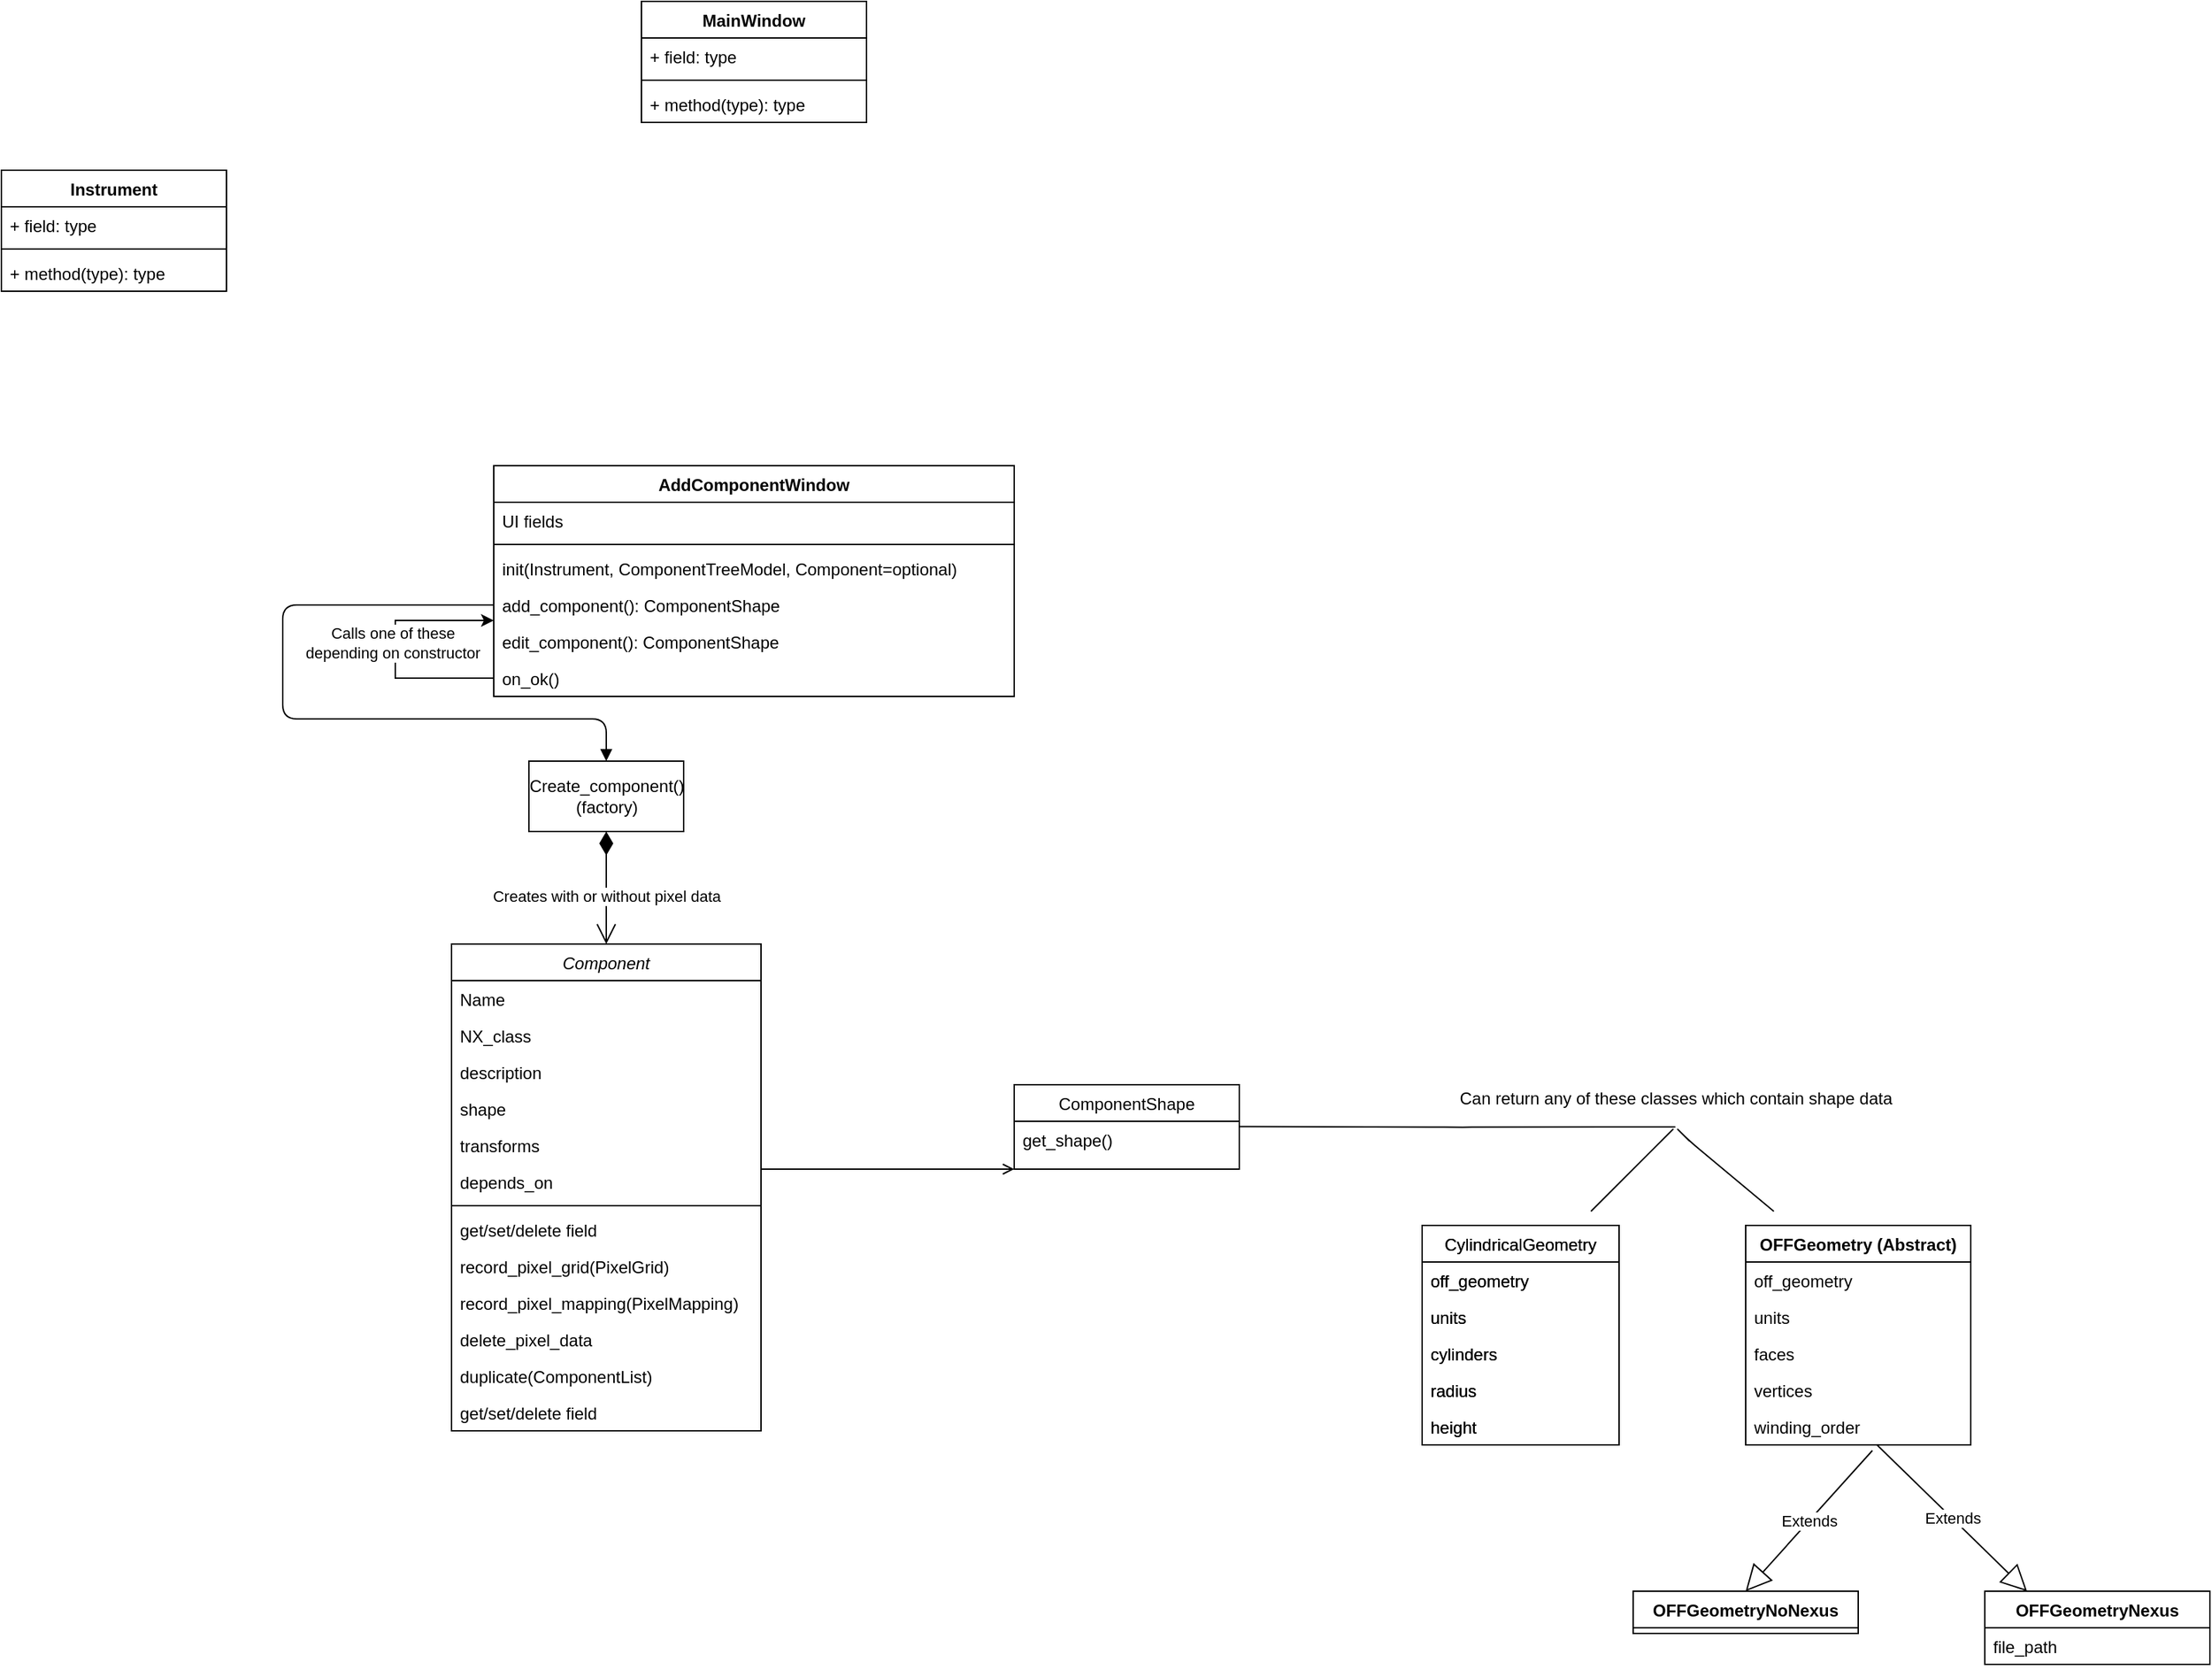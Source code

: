 <mxfile version="12.9.13" type="github">
  <diagram id="C5RBs43oDa-KdzZeNtuy" name="Page-1">
    <mxGraphModel dx="2298" dy="1978" grid="1" gridSize="10" guides="1" tooltips="1" connect="1" arrows="1" fold="1" page="1" pageScale="1" pageWidth="827" pageHeight="1169" math="0" shadow="0">
      <root>
        <mxCell id="WIyWlLk6GJQsqaUBKTNV-0" />
        <mxCell id="WIyWlLk6GJQsqaUBKTNV-1" parent="WIyWlLk6GJQsqaUBKTNV-0" />
        <mxCell id="zkfFHV4jXpPFQw0GAbJ--26" value="" style="endArrow=open;shadow=0;strokeWidth=1;strokeColor=#000000;rounded=0;endFill=1;edgeStyle=elbowEdgeStyle;elbow=vertical;" parent="WIyWlLk6GJQsqaUBKTNV-1" source="zkfFHV4jXpPFQw0GAbJ--0" target="zkfFHV4jXpPFQw0GAbJ--17" edge="1">
          <mxGeometry x="0.5" y="41" relative="1" as="geometry">
            <mxPoint x="380" y="192" as="sourcePoint" />
            <mxPoint x="540" y="192" as="targetPoint" />
            <mxPoint x="-40" y="32" as="offset" />
            <Array as="points">
              <mxPoint x="400" y="240" />
            </Array>
          </mxGeometry>
        </mxCell>
        <mxCell id="N5AuJJnAV4p9VSYSqfe--3" value="&lt;div&gt;Create_component()&lt;/div&gt;&lt;div&gt;(factory)&lt;br&gt;&lt;/div&gt;" style="html=1;" parent="WIyWlLk6GJQsqaUBKTNV-1" vertex="1">
          <mxGeometry x="245" width="110" height="50" as="geometry" />
        </mxCell>
        <mxCell id="N5AuJJnAV4p9VSYSqfe--9" value="" style="endArrow=open;html=1;endSize=12;startArrow=diamondThin;startSize=14;startFill=1;edgeStyle=orthogonalEdgeStyle;align=left;verticalAlign=bottom;exitX=0.5;exitY=1;exitDx=0;exitDy=0;" parent="WIyWlLk6GJQsqaUBKTNV-1" source="N5AuJJnAV4p9VSYSqfe--3" target="zkfFHV4jXpPFQw0GAbJ--0" edge="1">
          <mxGeometry x="-1" y="3" relative="1" as="geometry">
            <mxPoint x="330" y="510" as="sourcePoint" />
            <mxPoint x="490" y="510" as="targetPoint" />
          </mxGeometry>
        </mxCell>
        <mxCell id="N5AuJJnAV4p9VSYSqfe--10" value="Creates with or without pixel data" style="edgeLabel;html=1;align=center;verticalAlign=middle;resizable=0;points=[];" parent="N5AuJJnAV4p9VSYSqfe--9" vertex="1" connectable="0">
          <mxGeometry x="0.143" relative="1" as="geometry">
            <mxPoint as="offset" />
          </mxGeometry>
        </mxCell>
        <mxCell id="N5AuJJnAV4p9VSYSqfe--11" value="AddComponentWindow" style="swimlane;fontStyle=1;align=center;verticalAlign=top;childLayout=stackLayout;horizontal=1;startSize=26;horizontalStack=0;resizeParent=1;resizeParentMax=0;resizeLast=0;collapsible=1;marginBottom=0;" parent="WIyWlLk6GJQsqaUBKTNV-1" vertex="1">
          <mxGeometry x="220" y="-210" width="370" height="164" as="geometry" />
        </mxCell>
        <mxCell id="N5AuJJnAV4p9VSYSqfe--12" value="UI fields" style="text;strokeColor=none;fillColor=none;align=left;verticalAlign=top;spacingLeft=4;spacingRight=4;overflow=hidden;rotatable=0;points=[[0,0.5],[1,0.5]];portConstraint=eastwest;" parent="N5AuJJnAV4p9VSYSqfe--11" vertex="1">
          <mxGeometry y="26" width="370" height="26" as="geometry" />
        </mxCell>
        <mxCell id="N5AuJJnAV4p9VSYSqfe--13" value="" style="line;strokeWidth=1;fillColor=none;align=left;verticalAlign=middle;spacingTop=-1;spacingLeft=3;spacingRight=3;rotatable=0;labelPosition=right;points=[];portConstraint=eastwest;" parent="N5AuJJnAV4p9VSYSqfe--11" vertex="1">
          <mxGeometry y="52" width="370" height="8" as="geometry" />
        </mxCell>
        <mxCell id="N5AuJJnAV4p9VSYSqfe--16" value="init(Instrument, ComponentTreeModel, Component=optional)" style="text;strokeColor=none;fillColor=none;align=left;verticalAlign=top;spacingLeft=4;spacingRight=4;overflow=hidden;rotatable=0;points=[[0,0.5],[1,0.5]];portConstraint=eastwest;" parent="N5AuJJnAV4p9VSYSqfe--11" vertex="1">
          <mxGeometry y="60" width="370" height="26" as="geometry" />
        </mxCell>
        <mxCell id="N5AuJJnAV4p9VSYSqfe--14" value="add_component(): ComponentShape" style="text;strokeColor=none;fillColor=none;align=left;verticalAlign=top;spacingLeft=4;spacingRight=4;overflow=hidden;rotatable=0;points=[[0,0.5],[1,0.5]];portConstraint=eastwest;" parent="N5AuJJnAV4p9VSYSqfe--11" vertex="1">
          <mxGeometry y="86" width="370" height="26" as="geometry" />
        </mxCell>
        <mxCell id="N5AuJJnAV4p9VSYSqfe--15" value="edit_component(): ComponentShape" style="text;strokeColor=none;fillColor=none;align=left;verticalAlign=top;spacingLeft=4;spacingRight=4;overflow=hidden;rotatable=0;points=[[0,0.5],[1,0.5]];portConstraint=eastwest;" parent="N5AuJJnAV4p9VSYSqfe--11" vertex="1">
          <mxGeometry y="112" width="370" height="26" as="geometry" />
        </mxCell>
        <mxCell id="N5AuJJnAV4p9VSYSqfe--17" value="on_ok()" style="text;strokeColor=none;fillColor=none;align=left;verticalAlign=top;spacingLeft=4;spacingRight=4;overflow=hidden;rotatable=0;points=[[0,0.5],[1,0.5]];portConstraint=eastwest;" parent="N5AuJJnAV4p9VSYSqfe--11" vertex="1">
          <mxGeometry y="138" width="370" height="26" as="geometry" />
        </mxCell>
        <mxCell id="N5AuJJnAV4p9VSYSqfe--23" style="edgeStyle=orthogonalEdgeStyle;rounded=0;orthogonalLoop=1;jettySize=auto;html=1;exitX=0;exitY=0.5;exitDx=0;exitDy=0;entryX=0;entryY=0.923;entryDx=0;entryDy=0;entryPerimeter=0;" parent="N5AuJJnAV4p9VSYSqfe--11" source="N5AuJJnAV4p9VSYSqfe--17" target="N5AuJJnAV4p9VSYSqfe--14" edge="1">
          <mxGeometry relative="1" as="geometry">
            <mxPoint x="-10" y="110" as="targetPoint" />
            <Array as="points">
              <mxPoint y="151" />
              <mxPoint x="-70" y="151" />
              <mxPoint x="-70" y="110" />
            </Array>
          </mxGeometry>
        </mxCell>
        <mxCell id="N5AuJJnAV4p9VSYSqfe--25" value="&lt;div&gt;Calls one of these&lt;/div&gt;&lt;div&gt; depending on constructor&lt;/div&gt;" style="edgeLabel;html=1;align=center;verticalAlign=middle;resizable=0;points=[];" parent="N5AuJJnAV4p9VSYSqfe--23" vertex="1" connectable="0">
          <mxGeometry x="0.052" y="2" relative="1" as="geometry">
            <mxPoint as="offset" />
          </mxGeometry>
        </mxCell>
        <mxCell id="N5AuJJnAV4p9VSYSqfe--26" value="MainWindow" style="swimlane;fontStyle=1;align=center;verticalAlign=top;childLayout=stackLayout;horizontal=1;startSize=26;horizontalStack=0;resizeParent=1;resizeParentMax=0;resizeLast=0;collapsible=1;marginBottom=0;" parent="WIyWlLk6GJQsqaUBKTNV-1" vertex="1">
          <mxGeometry x="325" y="-540" width="160" height="86" as="geometry" />
        </mxCell>
        <mxCell id="N5AuJJnAV4p9VSYSqfe--27" value="+ field: type" style="text;strokeColor=none;fillColor=none;align=left;verticalAlign=top;spacingLeft=4;spacingRight=4;overflow=hidden;rotatable=0;points=[[0,0.5],[1,0.5]];portConstraint=eastwest;" parent="N5AuJJnAV4p9VSYSqfe--26" vertex="1">
          <mxGeometry y="26" width="160" height="26" as="geometry" />
        </mxCell>
        <mxCell id="N5AuJJnAV4p9VSYSqfe--28" value="" style="line;strokeWidth=1;fillColor=none;align=left;verticalAlign=middle;spacingTop=-1;spacingLeft=3;spacingRight=3;rotatable=0;labelPosition=right;points=[];portConstraint=eastwest;" parent="N5AuJJnAV4p9VSYSqfe--26" vertex="1">
          <mxGeometry y="52" width="160" height="8" as="geometry" />
        </mxCell>
        <mxCell id="N5AuJJnAV4p9VSYSqfe--29" value="+ method(type): type" style="text;strokeColor=none;fillColor=none;align=left;verticalAlign=top;spacingLeft=4;spacingRight=4;overflow=hidden;rotatable=0;points=[[0,0.5],[1,0.5]];portConstraint=eastwest;" parent="N5AuJJnAV4p9VSYSqfe--26" vertex="1">
          <mxGeometry y="60" width="160" height="26" as="geometry" />
        </mxCell>
        <mxCell id="N5AuJJnAV4p9VSYSqfe--22" value="" style="html=1;verticalAlign=bottom;endArrow=block;exitX=0;exitY=0.5;exitDx=0;exitDy=0;entryX=0.5;entryY=0;entryDx=0;entryDy=0;" parent="WIyWlLk6GJQsqaUBKTNV-1" source="N5AuJJnAV4p9VSYSqfe--14" target="N5AuJJnAV4p9VSYSqfe--3" edge="1">
          <mxGeometry x="-0.144" y="-92" width="80" relative="1" as="geometry">
            <mxPoint x="70" y="-128.2" as="sourcePoint" />
            <mxPoint x="-40" y="-120" as="targetPoint" />
            <Array as="points">
              <mxPoint x="70" y="-111" />
              <mxPoint x="70" y="-30" />
              <mxPoint x="300" y="-30" />
            </Array>
            <mxPoint as="offset" />
          </mxGeometry>
        </mxCell>
        <mxCell id="N5AuJJnAV4p9VSYSqfe--18" value="Instrument" style="swimlane;fontStyle=1;align=center;verticalAlign=top;childLayout=stackLayout;horizontal=1;startSize=26;horizontalStack=0;resizeParent=1;resizeParentMax=0;resizeLast=0;collapsible=1;marginBottom=0;" parent="WIyWlLk6GJQsqaUBKTNV-1" vertex="1">
          <mxGeometry x="-130" y="-420" width="160" height="86" as="geometry" />
        </mxCell>
        <mxCell id="N5AuJJnAV4p9VSYSqfe--19" value="+ field: type" style="text;strokeColor=none;fillColor=none;align=left;verticalAlign=top;spacingLeft=4;spacingRight=4;overflow=hidden;rotatable=0;points=[[0,0.5],[1,0.5]];portConstraint=eastwest;" parent="N5AuJJnAV4p9VSYSqfe--18" vertex="1">
          <mxGeometry y="26" width="160" height="26" as="geometry" />
        </mxCell>
        <mxCell id="N5AuJJnAV4p9VSYSqfe--20" value="" style="line;strokeWidth=1;fillColor=none;align=left;verticalAlign=middle;spacingTop=-1;spacingLeft=3;spacingRight=3;rotatable=0;labelPosition=right;points=[];portConstraint=eastwest;" parent="N5AuJJnAV4p9VSYSqfe--18" vertex="1">
          <mxGeometry y="52" width="160" height="8" as="geometry" />
        </mxCell>
        <mxCell id="N5AuJJnAV4p9VSYSqfe--21" value="+ method(type): type" style="text;strokeColor=none;fillColor=none;align=left;verticalAlign=top;spacingLeft=4;spacingRight=4;overflow=hidden;rotatable=0;points=[[0,0.5],[1,0.5]];portConstraint=eastwest;" parent="N5AuJJnAV4p9VSYSqfe--18" vertex="1">
          <mxGeometry y="60" width="160" height="26" as="geometry" />
        </mxCell>
        <mxCell id="zkfFHV4jXpPFQw0GAbJ--17" value="ComponentShape" style="swimlane;fontStyle=0;align=center;verticalAlign=top;childLayout=stackLayout;horizontal=1;startSize=26;horizontalStack=0;resizeParent=1;resizeLast=0;collapsible=1;marginBottom=0;rounded=0;shadow=0;strokeWidth=1;" parent="WIyWlLk6GJQsqaUBKTNV-1" vertex="1">
          <mxGeometry x="590" y="230" width="160" height="60" as="geometry">
            <mxRectangle x="550" y="140" width="160" height="26" as="alternateBounds" />
          </mxGeometry>
        </mxCell>
        <mxCell id="zkfFHV4jXpPFQw0GAbJ--24" value="get_shape()" style="text;align=left;verticalAlign=top;spacingLeft=4;spacingRight=4;overflow=hidden;rotatable=0;points=[[0,0.5],[1,0.5]];portConstraint=eastwest;" parent="zkfFHV4jXpPFQw0GAbJ--17" vertex="1">
          <mxGeometry y="26" width="160" height="26" as="geometry" />
        </mxCell>
        <mxCell id="DUrNOkOLL8GZBjthzsFv-0" value="" style="endArrow=none;html=1;edgeStyle=orthogonalEdgeStyle;" edge="1" parent="WIyWlLk6GJQsqaUBKTNV-1">
          <mxGeometry relative="1" as="geometry">
            <mxPoint x="750" y="259.71" as="sourcePoint" />
            <mxPoint x="1060" y="260" as="targetPoint" />
            <Array as="points" />
          </mxGeometry>
        </mxCell>
        <mxCell id="zkfFHV4jXpPFQw0GAbJ--0" value="Component" style="swimlane;fontStyle=2;align=center;verticalAlign=top;childLayout=stackLayout;horizontal=1;startSize=26;horizontalStack=0;resizeParent=1;resizeLast=0;collapsible=1;marginBottom=0;rounded=0;shadow=0;strokeWidth=1;" parent="WIyWlLk6GJQsqaUBKTNV-1" vertex="1">
          <mxGeometry x="190" y="130" width="220" height="346" as="geometry">
            <mxRectangle x="230" y="140" width="160" height="26" as="alternateBounds" />
          </mxGeometry>
        </mxCell>
        <mxCell id="zkfFHV4jXpPFQw0GAbJ--1" value="Name" style="text;align=left;verticalAlign=top;spacingLeft=4;spacingRight=4;overflow=hidden;rotatable=0;points=[[0,0.5],[1,0.5]];portConstraint=eastwest;" parent="zkfFHV4jXpPFQw0GAbJ--0" vertex="1">
          <mxGeometry y="26" width="220" height="26" as="geometry" />
        </mxCell>
        <mxCell id="zkfFHV4jXpPFQw0GAbJ--2" value="NX_class" style="text;align=left;verticalAlign=top;spacingLeft=4;spacingRight=4;overflow=hidden;rotatable=0;points=[[0,0.5],[1,0.5]];portConstraint=eastwest;rounded=0;shadow=0;html=0;" parent="zkfFHV4jXpPFQw0GAbJ--0" vertex="1">
          <mxGeometry y="52" width="220" height="26" as="geometry" />
        </mxCell>
        <mxCell id="zkfFHV4jXpPFQw0GAbJ--3" value="description" style="text;align=left;verticalAlign=top;spacingLeft=4;spacingRight=4;overflow=hidden;rotatable=0;points=[[0,0.5],[1,0.5]];portConstraint=eastwest;rounded=0;shadow=0;html=0;" parent="zkfFHV4jXpPFQw0GAbJ--0" vertex="1">
          <mxGeometry y="78" width="220" height="26" as="geometry" />
        </mxCell>
        <mxCell id="N5AuJJnAV4p9VSYSqfe--0" value="shape" style="text;align=left;verticalAlign=top;spacingLeft=4;spacingRight=4;overflow=hidden;rotatable=0;points=[[0,0.5],[1,0.5]];portConstraint=eastwest;rounded=0;shadow=0;html=0;" parent="zkfFHV4jXpPFQw0GAbJ--0" vertex="1">
          <mxGeometry y="104" width="220" height="26" as="geometry" />
        </mxCell>
        <mxCell id="N5AuJJnAV4p9VSYSqfe--1" value="transforms" style="text;align=left;verticalAlign=top;spacingLeft=4;spacingRight=4;overflow=hidden;rotatable=0;points=[[0,0.5],[1,0.5]];portConstraint=eastwest;rounded=0;shadow=0;html=0;" parent="zkfFHV4jXpPFQw0GAbJ--0" vertex="1">
          <mxGeometry y="130" width="220" height="26" as="geometry" />
        </mxCell>
        <mxCell id="N5AuJJnAV4p9VSYSqfe--2" value="depends_on" style="text;align=left;verticalAlign=top;spacingLeft=4;spacingRight=4;overflow=hidden;rotatable=0;points=[[0,0.5],[1,0.5]];portConstraint=eastwest;rounded=0;shadow=0;html=0;" parent="zkfFHV4jXpPFQw0GAbJ--0" vertex="1">
          <mxGeometry y="156" width="220" height="26" as="geometry" />
        </mxCell>
        <mxCell id="zkfFHV4jXpPFQw0GAbJ--4" value="" style="line;html=1;strokeWidth=1;align=left;verticalAlign=middle;spacingTop=-1;spacingLeft=3;spacingRight=3;rotatable=0;labelPosition=right;points=[];portConstraint=eastwest;" parent="zkfFHV4jXpPFQw0GAbJ--0" vertex="1">
          <mxGeometry y="182" width="220" height="8" as="geometry" />
        </mxCell>
        <mxCell id="zkfFHV4jXpPFQw0GAbJ--5" value="get/set/delete field" style="text;align=left;verticalAlign=top;spacingLeft=4;spacingRight=4;overflow=hidden;rotatable=0;points=[[0,0.5],[1,0.5]];portConstraint=eastwest;" parent="zkfFHV4jXpPFQw0GAbJ--0" vertex="1">
          <mxGeometry y="190" width="220" height="26" as="geometry" />
        </mxCell>
        <mxCell id="N5AuJJnAV4p9VSYSqfe--4" value="record_pixel_grid(PixelGrid)" style="text;align=left;verticalAlign=top;spacingLeft=4;spacingRight=4;overflow=hidden;rotatable=0;points=[[0,0.5],[1,0.5]];portConstraint=eastwest;" parent="zkfFHV4jXpPFQw0GAbJ--0" vertex="1">
          <mxGeometry y="216" width="220" height="26" as="geometry" />
        </mxCell>
        <mxCell id="N5AuJJnAV4p9VSYSqfe--5" value="record_pixel_mapping(PixelMapping)" style="text;align=left;verticalAlign=top;spacingLeft=4;spacingRight=4;overflow=hidden;rotatable=0;points=[[0,0.5],[1,0.5]];portConstraint=eastwest;" parent="zkfFHV4jXpPFQw0GAbJ--0" vertex="1">
          <mxGeometry y="242" width="220" height="26" as="geometry" />
        </mxCell>
        <mxCell id="N5AuJJnAV4p9VSYSqfe--6" value="delete_pixel_data" style="text;align=left;verticalAlign=top;spacingLeft=4;spacingRight=4;overflow=hidden;rotatable=0;points=[[0,0.5],[1,0.5]];portConstraint=eastwest;" parent="zkfFHV4jXpPFQw0GAbJ--0" vertex="1">
          <mxGeometry y="268" width="220" height="26" as="geometry" />
        </mxCell>
        <mxCell id="N5AuJJnAV4p9VSYSqfe--7" value="duplicate(ComponentList)" style="text;align=left;verticalAlign=top;spacingLeft=4;spacingRight=4;overflow=hidden;rotatable=0;points=[[0,0.5],[1,0.5]];portConstraint=eastwest;" parent="zkfFHV4jXpPFQw0GAbJ--0" vertex="1">
          <mxGeometry y="294" width="220" height="26" as="geometry" />
        </mxCell>
        <mxCell id="N5AuJJnAV4p9VSYSqfe--8" value="get/set/delete field" style="text;align=left;verticalAlign=top;spacingLeft=4;spacingRight=4;overflow=hidden;rotatable=0;points=[[0,0.5],[1,0.5]];portConstraint=eastwest;" parent="zkfFHV4jXpPFQw0GAbJ--0" vertex="1">
          <mxGeometry y="320" width="220" height="26" as="geometry" />
        </mxCell>
        <mxCell id="DUrNOkOLL8GZBjthzsFv-23" value="Extends" style="endArrow=block;endSize=16;endFill=0;html=1;" edge="1" parent="WIyWlLk6GJQsqaUBKTNV-1" source="DUrNOkOLL8GZBjthzsFv-22">
          <mxGeometry width="160" relative="1" as="geometry">
            <mxPoint x="1150" y="590" as="sourcePoint" />
            <mxPoint x="1310" y="590" as="targetPoint" />
          </mxGeometry>
        </mxCell>
        <mxCell id="DUrNOkOLL8GZBjthzsFv-24" value="Extends" style="endArrow=block;endSize=16;endFill=0;html=1;exitX=0.563;exitY=1.154;exitDx=0;exitDy=0;exitPerimeter=0;" edge="1" parent="WIyWlLk6GJQsqaUBKTNV-1" source="DUrNOkOLL8GZBjthzsFv-22">
          <mxGeometry width="160" relative="1" as="geometry">
            <mxPoint x="1080.003" y="521" as="sourcePoint" />
            <mxPoint x="1110" y="590" as="targetPoint" />
          </mxGeometry>
        </mxCell>
        <mxCell id="DUrNOkOLL8GZBjthzsFv-3" value="CylindricalGeometry" style="swimlane;fontStyle=0;childLayout=stackLayout;horizontal=1;startSize=26;fillColor=none;horizontalStack=0;resizeParent=1;resizeParentMax=0;resizeLast=0;collapsible=1;marginBottom=0;" vertex="1" parent="WIyWlLk6GJQsqaUBKTNV-1">
          <mxGeometry x="880" y="330" width="140" height="156" as="geometry" />
        </mxCell>
        <mxCell id="DUrNOkOLL8GZBjthzsFv-4" value="off_geometry" style="text;strokeColor=none;fillColor=none;align=left;verticalAlign=top;spacingLeft=4;spacingRight=4;overflow=hidden;rotatable=0;points=[[0,0.5],[1,0.5]];portConstraint=eastwest;" vertex="1" parent="DUrNOkOLL8GZBjthzsFv-3">
          <mxGeometry y="26" width="140" height="26" as="geometry" />
        </mxCell>
        <mxCell id="DUrNOkOLL8GZBjthzsFv-5" value="units" style="text;strokeColor=none;fillColor=none;align=left;verticalAlign=top;spacingLeft=4;spacingRight=4;overflow=hidden;rotatable=0;points=[[0,0.5],[1,0.5]];portConstraint=eastwest;" vertex="1" parent="DUrNOkOLL8GZBjthzsFv-3">
          <mxGeometry y="52" width="140" height="26" as="geometry" />
        </mxCell>
        <mxCell id="DUrNOkOLL8GZBjthzsFv-6" value="cylinders" style="text;strokeColor=none;fillColor=none;align=left;verticalAlign=top;spacingLeft=4;spacingRight=4;overflow=hidden;rotatable=0;points=[[0,0.5],[1,0.5]];portConstraint=eastwest;" vertex="1" parent="DUrNOkOLL8GZBjthzsFv-3">
          <mxGeometry y="78" width="140" height="26" as="geometry" />
        </mxCell>
        <mxCell id="DUrNOkOLL8GZBjthzsFv-7" value="radius" style="text;strokeColor=none;fillColor=none;align=left;verticalAlign=top;spacingLeft=4;spacingRight=4;overflow=hidden;rotatable=0;points=[[0,0.5],[1,0.5]];portConstraint=eastwest;" vertex="1" parent="DUrNOkOLL8GZBjthzsFv-3">
          <mxGeometry y="104" width="140" height="26" as="geometry" />
        </mxCell>
        <mxCell id="DUrNOkOLL8GZBjthzsFv-8" value="height" style="text;strokeColor=none;fillColor=none;align=left;verticalAlign=top;spacingLeft=4;spacingRight=4;overflow=hidden;rotatable=0;points=[[0,0.5],[1,0.5]];portConstraint=eastwest;" vertex="1" parent="DUrNOkOLL8GZBjthzsFv-3">
          <mxGeometry y="130" width="140" height="26" as="geometry" />
        </mxCell>
        <mxCell id="DUrNOkOLL8GZBjthzsFv-9" value="CylindricalGeometry" style="swimlane;fontStyle=0;childLayout=stackLayout;horizontal=1;startSize=26;fillColor=none;horizontalStack=0;resizeParent=1;resizeParentMax=0;resizeLast=0;collapsible=1;marginBottom=0;" vertex="1" parent="WIyWlLk6GJQsqaUBKTNV-1">
          <mxGeometry x="880" y="330" width="140" height="156" as="geometry" />
        </mxCell>
        <mxCell id="DUrNOkOLL8GZBjthzsFv-10" value="off_geometry" style="text;strokeColor=none;fillColor=none;align=left;verticalAlign=top;spacingLeft=4;spacingRight=4;overflow=hidden;rotatable=0;points=[[0,0.5],[1,0.5]];portConstraint=eastwest;" vertex="1" parent="DUrNOkOLL8GZBjthzsFv-9">
          <mxGeometry y="26" width="140" height="26" as="geometry" />
        </mxCell>
        <mxCell id="DUrNOkOLL8GZBjthzsFv-11" value="units" style="text;strokeColor=none;fillColor=none;align=left;verticalAlign=top;spacingLeft=4;spacingRight=4;overflow=hidden;rotatable=0;points=[[0,0.5],[1,0.5]];portConstraint=eastwest;" vertex="1" parent="DUrNOkOLL8GZBjthzsFv-9">
          <mxGeometry y="52" width="140" height="26" as="geometry" />
        </mxCell>
        <mxCell id="DUrNOkOLL8GZBjthzsFv-12" value="cylinders" style="text;strokeColor=none;fillColor=none;align=left;verticalAlign=top;spacingLeft=4;spacingRight=4;overflow=hidden;rotatable=0;points=[[0,0.5],[1,0.5]];portConstraint=eastwest;" vertex="1" parent="DUrNOkOLL8GZBjthzsFv-9">
          <mxGeometry y="78" width="140" height="26" as="geometry" />
        </mxCell>
        <mxCell id="DUrNOkOLL8GZBjthzsFv-13" value="radius" style="text;strokeColor=none;fillColor=none;align=left;verticalAlign=top;spacingLeft=4;spacingRight=4;overflow=hidden;rotatable=0;points=[[0,0.5],[1,0.5]];portConstraint=eastwest;" vertex="1" parent="DUrNOkOLL8GZBjthzsFv-9">
          <mxGeometry y="104" width="140" height="26" as="geometry" />
        </mxCell>
        <mxCell id="DUrNOkOLL8GZBjthzsFv-14" value="height" style="text;strokeColor=none;fillColor=none;align=left;verticalAlign=top;spacingLeft=4;spacingRight=4;overflow=hidden;rotatable=0;points=[[0,0.5],[1,0.5]];portConstraint=eastwest;" vertex="1" parent="DUrNOkOLL8GZBjthzsFv-9">
          <mxGeometry y="130" width="140" height="26" as="geometry" />
        </mxCell>
        <mxCell id="DUrNOkOLL8GZBjthzsFv-15" value="OFFGeometry (Abstract)" style="swimlane;fontStyle=1;align=center;verticalAlign=top;childLayout=stackLayout;horizontal=1;startSize=26;horizontalStack=0;resizeParent=1;resizeParentMax=0;resizeLast=0;collapsible=1;marginBottom=0;" vertex="1" parent="WIyWlLk6GJQsqaUBKTNV-1">
          <mxGeometry x="1110" y="330" width="160" height="156" as="geometry" />
        </mxCell>
        <mxCell id="DUrNOkOLL8GZBjthzsFv-18" value="off_geometry" style="text;strokeColor=none;fillColor=none;align=left;verticalAlign=top;spacingLeft=4;spacingRight=4;overflow=hidden;rotatable=0;points=[[0,0.5],[1,0.5]];portConstraint=eastwest;" vertex="1" parent="DUrNOkOLL8GZBjthzsFv-15">
          <mxGeometry y="26" width="160" height="26" as="geometry" />
        </mxCell>
        <mxCell id="DUrNOkOLL8GZBjthzsFv-19" value="units" style="text;strokeColor=none;fillColor=none;align=left;verticalAlign=top;spacingLeft=4;spacingRight=4;overflow=hidden;rotatable=0;points=[[0,0.5],[1,0.5]];portConstraint=eastwest;" vertex="1" parent="DUrNOkOLL8GZBjthzsFv-15">
          <mxGeometry y="52" width="160" height="26" as="geometry" />
        </mxCell>
        <mxCell id="DUrNOkOLL8GZBjthzsFv-20" value="faces" style="text;strokeColor=none;fillColor=none;align=left;verticalAlign=top;spacingLeft=4;spacingRight=4;overflow=hidden;rotatable=0;points=[[0,0.5],[1,0.5]];portConstraint=eastwest;" vertex="1" parent="DUrNOkOLL8GZBjthzsFv-15">
          <mxGeometry y="78" width="160" height="26" as="geometry" />
        </mxCell>
        <mxCell id="DUrNOkOLL8GZBjthzsFv-21" value="vertices" style="text;strokeColor=none;fillColor=none;align=left;verticalAlign=top;spacingLeft=4;spacingRight=4;overflow=hidden;rotatable=0;points=[[0,0.5],[1,0.5]];portConstraint=eastwest;" vertex="1" parent="DUrNOkOLL8GZBjthzsFv-15">
          <mxGeometry y="104" width="160" height="26" as="geometry" />
        </mxCell>
        <mxCell id="DUrNOkOLL8GZBjthzsFv-22" value="winding_order" style="text;strokeColor=none;fillColor=none;align=left;verticalAlign=top;spacingLeft=4;spacingRight=4;overflow=hidden;rotatable=0;points=[[0,0.5],[1,0.5]];portConstraint=eastwest;" vertex="1" parent="DUrNOkOLL8GZBjthzsFv-15">
          <mxGeometry y="130" width="160" height="26" as="geometry" />
        </mxCell>
        <mxCell id="DUrNOkOLL8GZBjthzsFv-25" value="OFFGeometryNoNexus" style="swimlane;fontStyle=1;align=center;verticalAlign=top;childLayout=stackLayout;horizontal=1;startSize=26;horizontalStack=0;resizeParent=1;resizeParentMax=0;resizeLast=0;collapsible=1;marginBottom=0;" vertex="1" parent="WIyWlLk6GJQsqaUBKTNV-1">
          <mxGeometry x="1030" y="590" width="160" height="30" as="geometry" />
        </mxCell>
        <mxCell id="DUrNOkOLL8GZBjthzsFv-33" value="OFFGeometryNexus" style="swimlane;fontStyle=1;align=center;verticalAlign=top;childLayout=stackLayout;horizontal=1;startSize=26;horizontalStack=0;resizeParent=1;resizeParentMax=0;resizeLast=0;collapsible=1;marginBottom=0;" vertex="1" parent="WIyWlLk6GJQsqaUBKTNV-1">
          <mxGeometry x="1280" y="590" width="160" height="52" as="geometry" />
        </mxCell>
        <mxCell id="DUrNOkOLL8GZBjthzsFv-34" value="file_path" style="text;strokeColor=none;fillColor=none;align=left;verticalAlign=top;spacingLeft=4;spacingRight=4;overflow=hidden;rotatable=0;points=[[0,0.5],[1,0.5]];portConstraint=eastwest;" vertex="1" parent="DUrNOkOLL8GZBjthzsFv-33">
          <mxGeometry y="26" width="160" height="26" as="geometry" />
        </mxCell>
        <mxCell id="DUrNOkOLL8GZBjthzsFv-39" value="" style="endArrow=none;html=1;" edge="1" parent="WIyWlLk6GJQsqaUBKTNV-1">
          <mxGeometry width="50" height="50" relative="1" as="geometry">
            <mxPoint x="1000" y="320" as="sourcePoint" />
            <mxPoint x="1050" y="270" as="targetPoint" />
            <Array as="points">
              <mxPoint x="1050" y="270" />
              <mxPoint x="1060" y="260" />
            </Array>
          </mxGeometry>
        </mxCell>
        <mxCell id="DUrNOkOLL8GZBjthzsFv-40" value="" style="endArrow=none;html=1;" edge="1" parent="WIyWlLk6GJQsqaUBKTNV-1">
          <mxGeometry width="50" height="50" relative="1" as="geometry">
            <mxPoint x="1130" y="320" as="sourcePoint" />
            <mxPoint x="1070" y="270" as="targetPoint" />
            <Array as="points">
              <mxPoint x="1070" y="270" />
              <mxPoint x="1060" y="260" />
            </Array>
          </mxGeometry>
        </mxCell>
        <mxCell id="DUrNOkOLL8GZBjthzsFv-41" value="Can return any of these classes which contain shape data" style="text;html=1;align=center;verticalAlign=middle;resizable=0;points=[];autosize=1;" vertex="1" parent="WIyWlLk6GJQsqaUBKTNV-1">
          <mxGeometry x="900" y="230" width="320" height="20" as="geometry" />
        </mxCell>
      </root>
    </mxGraphModel>
  </diagram>
</mxfile>
